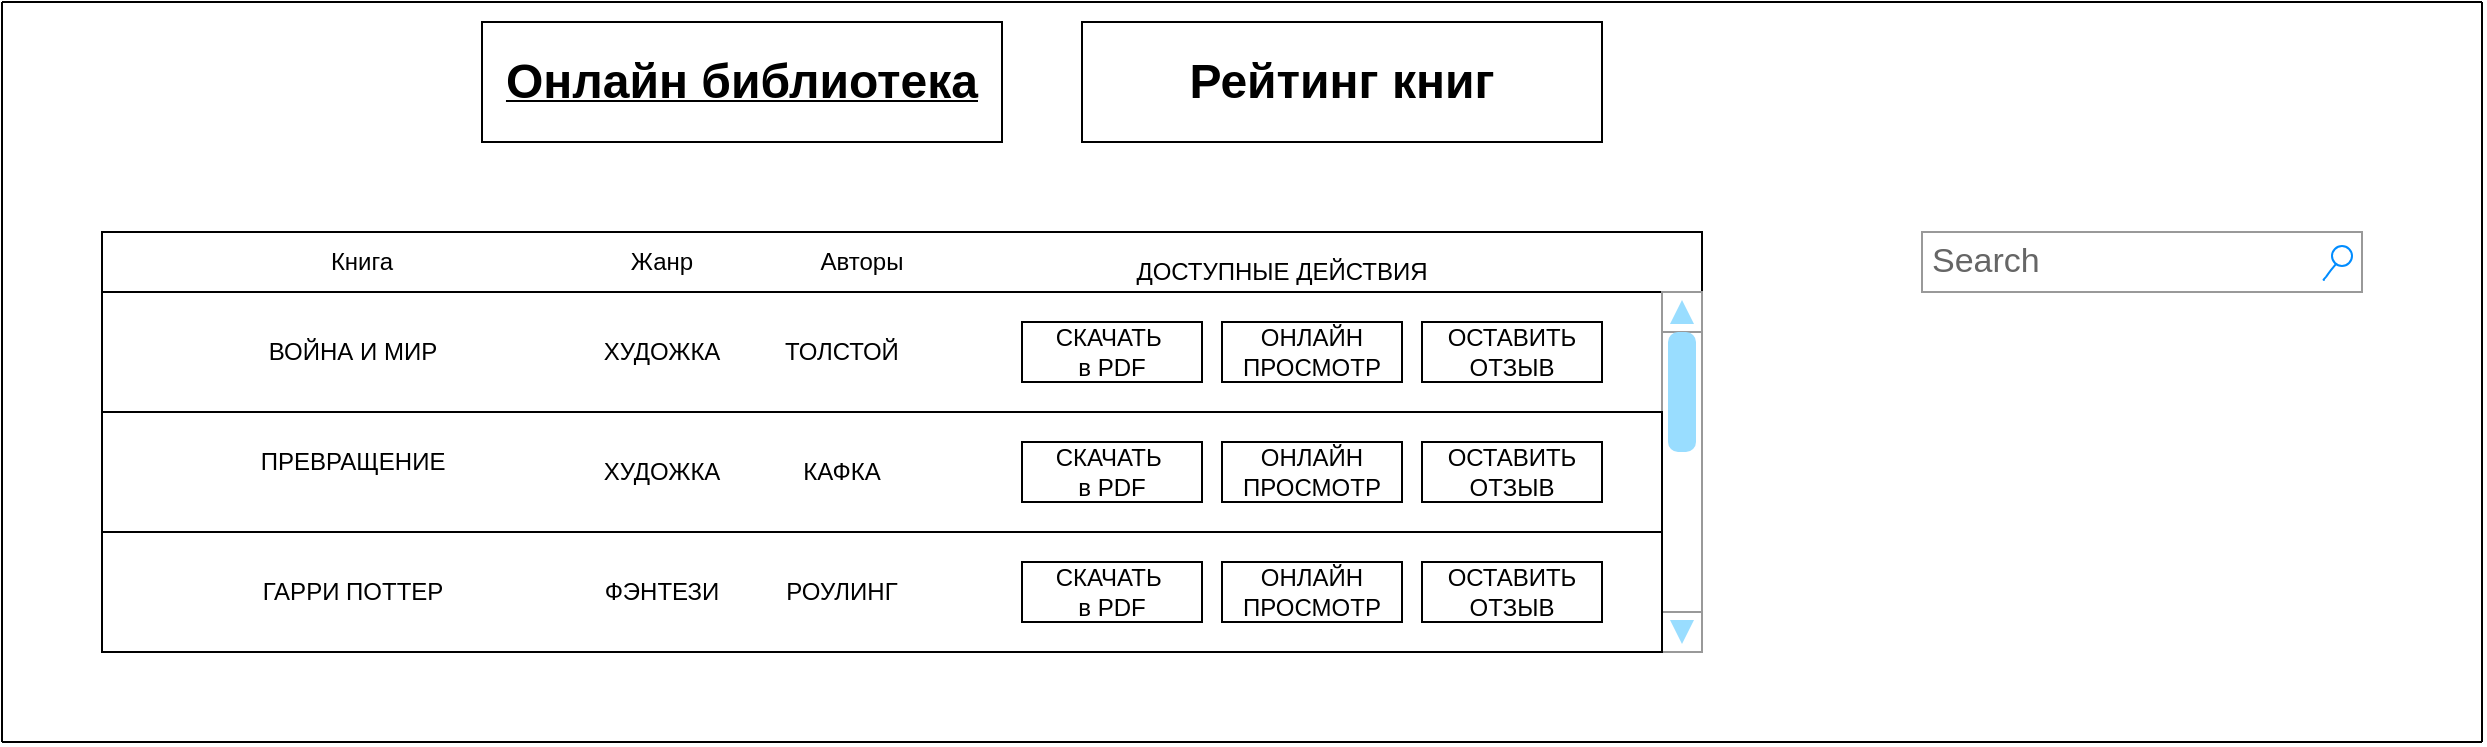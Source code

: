 <mxfile version="14.6.13" type="device" pages="5"><diagram name="Page-1" id="03018318-947c-dd8e-b7a3-06fadd420f32"><mxGraphModel dx="1024" dy="1442" grid="1" gridSize="10" guides="1" tooltips="1" connect="1" arrows="1" fold="1" page="1" pageScale="1" pageWidth="1100" pageHeight="850" background="none" math="0" shadow="0"><root><mxCell id="0"/><mxCell id="1" parent="0"/><mxCell id="ESjapDcR1HB4y1Na4v5_-16" value="" style="rounded=0;whiteSpace=wrap;html=1;" parent="1" vertex="1"><mxGeometry x="90" y="-685" width="800" height="205" as="geometry"/></mxCell><mxCell id="677b7b8949515195-3" value="Search" style="strokeWidth=1;shadow=0;dashed=0;align=center;html=1;shape=mxgraph.mockup.forms.searchBox;strokeColor=#999999;mainText=;strokeColor2=#008cff;fontColor=#666666;fontSize=17;align=left;spacingLeft=3;rounded=0;labelBackgroundColor=none;comic=1;" parent="1" vertex="1"><mxGeometry x="1000" y="-685" width="220" height="30" as="geometry"/></mxCell><mxCell id="ESjapDcR1HB4y1Na4v5_-2" value="" style="endArrow=none;html=1;rounded=0;" parent="1" edge="1"><mxGeometry width="50" height="50" relative="1" as="geometry"><mxPoint x="40" y="-800" as="sourcePoint"/><mxPoint x="1080" y="-800" as="targetPoint"/></mxGeometry></mxCell><mxCell id="ESjapDcR1HB4y1Na4v5_-17" value="" style="rounded=0;whiteSpace=wrap;html=1;" parent="1" vertex="1"><mxGeometry x="90" y="-655" width="780" height="60" as="geometry"/></mxCell><mxCell id="ESjapDcR1HB4y1Na4v5_-18" value="ВОЙНА И МИР" style="text;html=1;align=center;verticalAlign=middle;resizable=0;points=[];autosize=1;strokeColor=none;fillColor=none;" parent="1" vertex="1"><mxGeometry x="165" y="-635" width="100" height="20" as="geometry"/></mxCell><mxCell id="ESjapDcR1HB4y1Na4v5_-21" value="" style="verticalLabelPosition=bottom;shadow=0;dashed=0;align=center;html=1;verticalAlign=top;strokeWidth=1;shape=mxgraph.mockup.navigation.scrollBar;strokeColor=#999999;barPos=100;fillColor2=#99ddff;strokeColor2=none;direction=north;" parent="1" vertex="1"><mxGeometry x="870" y="-655" width="20" height="180" as="geometry"/></mxCell><mxCell id="ESjapDcR1HB4y1Na4v5_-25" value="ХУДОЖКА" style="text;html=1;strokeColor=none;fillColor=none;align=center;verticalAlign=middle;whiteSpace=wrap;rounded=0;" parent="1" vertex="1"><mxGeometry x="340" y="-640" width="60" height="30" as="geometry"/></mxCell><mxCell id="ESjapDcR1HB4y1Na4v5_-26" value="ТОЛСТОЙ" style="text;html=1;strokeColor=none;fillColor=none;align=center;verticalAlign=middle;whiteSpace=wrap;rounded=0;" parent="1" vertex="1"><mxGeometry x="430" y="-640" width="60" height="30" as="geometry"/></mxCell><mxCell id="ESjapDcR1HB4y1Na4v5_-28" value="" style="rounded=0;whiteSpace=wrap;html=1;" parent="1" vertex="1"><mxGeometry x="90" y="-595" width="780" height="60" as="geometry"/></mxCell><mxCell id="ESjapDcR1HB4y1Na4v5_-32" value="ХУДОЖКА" style="text;html=1;strokeColor=none;fillColor=none;align=center;verticalAlign=middle;whiteSpace=wrap;rounded=0;" parent="1" vertex="1"><mxGeometry x="340" y="-580" width="60" height="30" as="geometry"/></mxCell><mxCell id="ESjapDcR1HB4y1Na4v5_-35" value="" style="rounded=0;whiteSpace=wrap;html=1;" parent="1" vertex="1"><mxGeometry x="90" y="-535" width="780" height="60" as="geometry"/></mxCell><mxCell id="ESjapDcR1HB4y1Na4v5_-36" value="&lt;span style=&quot;color: rgba(0 , 0 , 0 , 0) ; font-family: monospace ; font-size: 0px&quot;&gt;%3CmxGraphModel%3E%3Croot%3E%3CmxCell%20id%3D%220%22%2F%3E%3CmxCell%20id%3D%221%22%20parent%3D%220%22%2F%3E%3CmxCell%20id%3D%222%22%20value%3D%22%D0%9A%D0%9D%D0%98%D0%93%D0%90%22%20style%3D%22text%3Bhtml%3D1%3Balign%3Dcenter%3BverticalAlign%3Dmiddle%3Bresizable%3D0%3Bpoints%3D%5B%5D%3Bautosize%3D1%3BstrokeColor%3Dnone%3BfillColor%3Dnone%3B%22%20vertex%3D%221%22%20parent%3D%221%22%3E%3CmxGeometry%20x%3D%22140%22%20y%3D%22-630%22%20width%3D%2250%22%20height%3D%2220%22%20as%3D%22geometry%22%2F%3E%3C%2FmxCell%3E%3C%2Froot%3E%3C%2FmxGraphModel%3E&lt;/span&gt;" style="text;html=1;align=center;verticalAlign=middle;resizable=0;points=[];autosize=1;strokeColor=none;fillColor=none;" parent="1" vertex="1"><mxGeometry x="205" y="-515" width="20" height="20" as="geometry"/></mxCell><mxCell id="ESjapDcR1HB4y1Na4v5_-39" value="ФЭНТЕЗИ" style="text;html=1;strokeColor=none;fillColor=none;align=center;verticalAlign=middle;whiteSpace=wrap;rounded=0;" parent="1" vertex="1"><mxGeometry x="340" y="-520" width="60" height="30" as="geometry"/></mxCell><mxCell id="ESjapDcR1HB4y1Na4v5_-40" value="РОУЛИНГ" style="text;html=1;strokeColor=none;fillColor=none;align=center;verticalAlign=middle;whiteSpace=wrap;rounded=0;" parent="1" vertex="1"><mxGeometry x="430" y="-520" width="60" height="30" as="geometry"/></mxCell><mxCell id="ESjapDcR1HB4y1Na4v5_-67" value="КАФКА" style="text;html=1;strokeColor=none;fillColor=none;align=center;verticalAlign=middle;whiteSpace=wrap;rounded=0;" parent="1" vertex="1"><mxGeometry x="430" y="-580" width="60" height="30" as="geometry"/></mxCell><mxCell id="4P6nolNjRR6S9KA85G52-2" value="" style="endArrow=none;html=1;" parent="1" edge="1"><mxGeometry width="50" height="50" relative="1" as="geometry"><mxPoint x="1280" y="-800" as="sourcePoint"/><mxPoint x="1080" y="-800" as="targetPoint"/></mxGeometry></mxCell><mxCell id="4P6nolNjRR6S9KA85G52-5" value="Книга" style="text;html=1;strokeColor=none;fillColor=none;align=center;verticalAlign=middle;whiteSpace=wrap;rounded=0;" parent="1" vertex="1"><mxGeometry x="200" y="-680" width="40" height="20" as="geometry"/></mxCell><mxCell id="4P6nolNjRR6S9KA85G52-6" value="Жанр" style="text;html=1;strokeColor=none;fillColor=none;align=center;verticalAlign=middle;whiteSpace=wrap;rounded=0;" parent="1" vertex="1"><mxGeometry x="350" y="-680" width="40" height="20" as="geometry"/></mxCell><mxCell id="4P6nolNjRR6S9KA85G52-7" value="Авторы" style="text;html=1;strokeColor=none;fillColor=none;align=center;verticalAlign=middle;whiteSpace=wrap;rounded=0;" parent="1" vertex="1"><mxGeometry x="450" y="-680" width="40" height="20" as="geometry"/></mxCell><mxCell id="4P6nolNjRR6S9KA85G52-10" value="ПРЕВРАЩЕНИЕ" style="text;html=1;align=center;verticalAlign=middle;resizable=0;points=[];autosize=1;strokeColor=none;fillColor=none;" parent="1" vertex="1"><mxGeometry x="160" y="-580" width="110" height="20" as="geometry"/></mxCell><mxCell id="4P6nolNjRR6S9KA85G52-11" value="ГАРРИ ПОТТЕР" style="text;html=1;align=center;verticalAlign=middle;resizable=0;points=[];autosize=1;strokeColor=none;fillColor=none;" parent="1" vertex="1"><mxGeometry x="160" y="-515" width="110" height="20" as="geometry"/></mxCell><mxCell id="4P6nolNjRR6S9KA85G52-15" value="СКАЧАТЬ&amp;nbsp;&lt;br&gt;в PDF" style="rounded=0;whiteSpace=wrap;html=1;" parent="1" vertex="1"><mxGeometry x="550" y="-640" width="90" height="30" as="geometry"/></mxCell><mxCell id="4P6nolNjRR6S9KA85G52-16" value="ОНЛАЙН ПРОСМОТР" style="rounded=0;whiteSpace=wrap;html=1;" parent="1" vertex="1"><mxGeometry x="650" y="-640" width="90" height="30" as="geometry"/></mxCell><mxCell id="4P6nolNjRR6S9KA85G52-17" value="ОСТАВИТЬ ОТЗЫВ" style="rounded=0;whiteSpace=wrap;html=1;" parent="1" vertex="1"><mxGeometry x="750" y="-640" width="90" height="30" as="geometry"/></mxCell><mxCell id="4P6nolNjRR6S9KA85G52-18" value="СКАЧАТЬ&amp;nbsp;&lt;br&gt;в PDF" style="rounded=0;whiteSpace=wrap;html=1;" parent="1" vertex="1"><mxGeometry x="550" y="-580" width="90" height="30" as="geometry"/></mxCell><mxCell id="4P6nolNjRR6S9KA85G52-19" value="ОНЛАЙН ПРОСМОТР" style="rounded=0;whiteSpace=wrap;html=1;" parent="1" vertex="1"><mxGeometry x="650" y="-580" width="90" height="30" as="geometry"/></mxCell><mxCell id="4P6nolNjRR6S9KA85G52-20" value="ОСТАВИТЬ ОТЗЫВ" style="rounded=0;whiteSpace=wrap;html=1;" parent="1" vertex="1"><mxGeometry x="750" y="-580" width="90" height="30" as="geometry"/></mxCell><mxCell id="4P6nolNjRR6S9KA85G52-22" value="СКАЧАТЬ&amp;nbsp;&lt;br&gt;в PDF" style="rounded=0;whiteSpace=wrap;html=1;" parent="1" vertex="1"><mxGeometry x="550" y="-520" width="90" height="30" as="geometry"/></mxCell><mxCell id="4P6nolNjRR6S9KA85G52-23" value="ОНЛАЙН ПРОСМОТР" style="rounded=0;whiteSpace=wrap;html=1;" parent="1" vertex="1"><mxGeometry x="650" y="-520" width="90" height="30" as="geometry"/></mxCell><mxCell id="4P6nolNjRR6S9KA85G52-24" value="ОСТАВИТЬ ОТЗЫВ" style="rounded=0;whiteSpace=wrap;html=1;" parent="1" vertex="1"><mxGeometry x="750" y="-520" width="90" height="30" as="geometry"/></mxCell><mxCell id="4P6nolNjRR6S9KA85G52-30" value="ДОСТУПНЫЕ ДЕЙСТВИЯ" style="text;html=1;strokeColor=none;fillColor=none;align=center;verticalAlign=middle;whiteSpace=wrap;rounded=0;" parent="1" vertex="1"><mxGeometry x="580" y="-675" width="200" height="20" as="geometry"/></mxCell><mxCell id="JYze_X9fAA0zJF9OSCmp-6" value="&lt;span style=&quot;font-size: 24px ; font-weight: 700&quot;&gt;Онлайн библиотека&lt;/span&gt;" style="rounded=0;whiteSpace=wrap;html=1;fontStyle=4" parent="1" vertex="1"><mxGeometry x="280" y="-790" width="260" height="60" as="geometry"/></mxCell><mxCell id="JYze_X9fAA0zJF9OSCmp-8" value="&lt;span style=&quot;font-size: 24px ; font-weight: 700&quot;&gt;Рейтинг книг&lt;/span&gt;" style="rounded=0;whiteSpace=wrap;html=1;" parent="1" vertex="1"><mxGeometry x="580" y="-790" width="260" height="60" as="geometry"/></mxCell><mxCell id="JYze_X9fAA0zJF9OSCmp-9" value="" style="endArrow=none;html=1;" parent="1" edge="1"><mxGeometry width="50" height="50" relative="1" as="geometry"><mxPoint x="40" y="-430" as="sourcePoint"/><mxPoint x="40" y="-800" as="targetPoint"/></mxGeometry></mxCell><mxCell id="JYze_X9fAA0zJF9OSCmp-10" value="" style="endArrow=none;html=1;" parent="1" edge="1"><mxGeometry width="50" height="50" relative="1" as="geometry"><mxPoint x="1280" y="-430" as="sourcePoint"/><mxPoint x="1280" y="-800" as="targetPoint"/></mxGeometry></mxCell><mxCell id="JYze_X9fAA0zJF9OSCmp-11" value="" style="endArrow=none;html=1;" parent="1" edge="1"><mxGeometry width="50" height="50" relative="1" as="geometry"><mxPoint x="40" y="-430" as="sourcePoint"/><mxPoint x="1280" y="-430" as="targetPoint"/></mxGeometry></mxCell></root></mxGraphModel></diagram><diagram id="a2xjWu758U1PyeakSll6" name="Страница 2"><mxGraphModel dx="1024" dy="1761" grid="1" gridSize="10" guides="1" tooltips="1" connect="1" arrows="1" fold="1" page="1" pageScale="1" pageWidth="827" pageHeight="1169" math="0" shadow="0"><root><mxCell id="fSY-0x4aRuoxi_hIFcVh-0"/><mxCell id="fSY-0x4aRuoxi_hIFcVh-1" parent="fSY-0x4aRuoxi_hIFcVh-0"/><mxCell id="jpf-KYjoy6WwDXSBNY4A-0" value="" style="rounded=0;whiteSpace=wrap;html=1;" parent="fSY-0x4aRuoxi_hIFcVh-1" vertex="1"><mxGeometry x="90" y="-685" width="800" height="205" as="geometry"/></mxCell><mxCell id="jpf-KYjoy6WwDXSBNY4A-2" value="" style="endArrow=none;html=1;rounded=0;" parent="fSY-0x4aRuoxi_hIFcVh-1" edge="1"><mxGeometry width="50" height="50" relative="1" as="geometry"><mxPoint x="40" y="-800" as="sourcePoint"/><mxPoint x="920" y="-800" as="targetPoint"/></mxGeometry></mxCell><mxCell id="jpf-KYjoy6WwDXSBNY4A-3" value="" style="rounded=0;whiteSpace=wrap;html=1;" parent="fSY-0x4aRuoxi_hIFcVh-1" vertex="1"><mxGeometry x="90" y="-655" width="780" height="60" as="geometry"/></mxCell><mxCell id="jpf-KYjoy6WwDXSBNY4A-4" value="ВОЙНА И МИР" style="text;html=1;align=center;verticalAlign=middle;resizable=0;points=[];autosize=1;strokeColor=none;fillColor=none;" parent="fSY-0x4aRuoxi_hIFcVh-1" vertex="1"><mxGeometry x="165" y="-635" width="100" height="20" as="geometry"/></mxCell><mxCell id="jpf-KYjoy6WwDXSBNY4A-5" value="" style="verticalLabelPosition=bottom;shadow=0;dashed=0;align=center;html=1;verticalAlign=top;strokeWidth=1;shape=mxgraph.mockup.navigation.scrollBar;strokeColor=#999999;barPos=100;fillColor2=#99ddff;strokeColor2=none;direction=north;" parent="fSY-0x4aRuoxi_hIFcVh-1" vertex="1"><mxGeometry x="870" y="-655" width="20" height="180" as="geometry"/></mxCell><mxCell id="jpf-KYjoy6WwDXSBNY4A-6" value="ХУДОЖКА" style="text;html=1;strokeColor=none;fillColor=none;align=center;verticalAlign=middle;whiteSpace=wrap;rounded=0;" parent="fSY-0x4aRuoxi_hIFcVh-1" vertex="1"><mxGeometry x="340" y="-640" width="60" height="30" as="geometry"/></mxCell><mxCell id="jpf-KYjoy6WwDXSBNY4A-7" value="ТОЛСТОЙ" style="text;html=1;strokeColor=none;fillColor=none;align=center;verticalAlign=middle;whiteSpace=wrap;rounded=0;" parent="fSY-0x4aRuoxi_hIFcVh-1" vertex="1"><mxGeometry x="430" y="-640" width="60" height="30" as="geometry"/></mxCell><mxCell id="jpf-KYjoy6WwDXSBNY4A-8" value="" style="rounded=0;whiteSpace=wrap;html=1;" parent="fSY-0x4aRuoxi_hIFcVh-1" vertex="1"><mxGeometry x="90" y="-595" width="780" height="60" as="geometry"/></mxCell><mxCell id="jpf-KYjoy6WwDXSBNY4A-9" value="ХУДОЖКА" style="text;html=1;strokeColor=none;fillColor=none;align=center;verticalAlign=middle;whiteSpace=wrap;rounded=0;" parent="fSY-0x4aRuoxi_hIFcVh-1" vertex="1"><mxGeometry x="340" y="-580" width="60" height="30" as="geometry"/></mxCell><mxCell id="jpf-KYjoy6WwDXSBNY4A-10" value="" style="rounded=0;whiteSpace=wrap;html=1;" parent="fSY-0x4aRuoxi_hIFcVh-1" vertex="1"><mxGeometry x="90" y="-535" width="780" height="60" as="geometry"/></mxCell><mxCell id="jpf-KYjoy6WwDXSBNY4A-11" value="&lt;span style=&quot;color: rgba(0 , 0 , 0 , 0) ; font-family: monospace ; font-size: 0px&quot;&gt;%3CmxGraphModel%3E%3Croot%3E%3CmxCell%20id%3D%220%22%2F%3E%3CmxCell%20id%3D%221%22%20parent%3D%220%22%2F%3E%3CmxCell%20id%3D%222%22%20value%3D%22%D0%9A%D0%9D%D0%98%D0%93%D0%90%22%20style%3D%22text%3Bhtml%3D1%3Balign%3Dcenter%3BverticalAlign%3Dmiddle%3Bresizable%3D0%3Bpoints%3D%5B%5D%3Bautosize%3D1%3BstrokeColor%3Dnone%3BfillColor%3Dnone%3B%22%20vertex%3D%221%22%20parent%3D%221%22%3E%3CmxGeometry%20x%3D%22140%22%20y%3D%22-630%22%20width%3D%2250%22%20height%3D%2220%22%20as%3D%22geometry%22%2F%3E%3C%2FmxCell%3E%3C%2Froot%3E%3C%2FmxGraphModel%3E&lt;/span&gt;" style="text;html=1;align=center;verticalAlign=middle;resizable=0;points=[];autosize=1;strokeColor=none;fillColor=none;" parent="fSY-0x4aRuoxi_hIFcVh-1" vertex="1"><mxGeometry x="205" y="-515" width="20" height="20" as="geometry"/></mxCell><mxCell id="jpf-KYjoy6WwDXSBNY4A-12" value="ФЭНТЕЗИ" style="text;html=1;strokeColor=none;fillColor=none;align=center;verticalAlign=middle;whiteSpace=wrap;rounded=0;" parent="fSY-0x4aRuoxi_hIFcVh-1" vertex="1"><mxGeometry x="340" y="-520" width="60" height="30" as="geometry"/></mxCell><mxCell id="jpf-KYjoy6WwDXSBNY4A-13" value="РОУЛИНГ" style="text;html=1;strokeColor=none;fillColor=none;align=center;verticalAlign=middle;whiteSpace=wrap;rounded=0;" parent="fSY-0x4aRuoxi_hIFcVh-1" vertex="1"><mxGeometry x="430" y="-520" width="60" height="30" as="geometry"/></mxCell><mxCell id="jpf-KYjoy6WwDXSBNY4A-14" value="КАФКА" style="text;html=1;strokeColor=none;fillColor=none;align=center;verticalAlign=middle;whiteSpace=wrap;rounded=0;" parent="fSY-0x4aRuoxi_hIFcVh-1" vertex="1"><mxGeometry x="430" y="-580" width="60" height="30" as="geometry"/></mxCell><mxCell id="jpf-KYjoy6WwDXSBNY4A-16" value="Книга" style="text;html=1;strokeColor=none;fillColor=none;align=center;verticalAlign=middle;whiteSpace=wrap;rounded=0;" parent="fSY-0x4aRuoxi_hIFcVh-1" vertex="1"><mxGeometry x="200" y="-680" width="40" height="20" as="geometry"/></mxCell><mxCell id="jpf-KYjoy6WwDXSBNY4A-17" value="Жанр" style="text;html=1;strokeColor=none;fillColor=none;align=center;verticalAlign=middle;whiteSpace=wrap;rounded=0;" parent="fSY-0x4aRuoxi_hIFcVh-1" vertex="1"><mxGeometry x="350" y="-680" width="40" height="20" as="geometry"/></mxCell><mxCell id="jpf-KYjoy6WwDXSBNY4A-18" value="Авторы" style="text;html=1;strokeColor=none;fillColor=none;align=center;verticalAlign=middle;whiteSpace=wrap;rounded=0;" parent="fSY-0x4aRuoxi_hIFcVh-1" vertex="1"><mxGeometry x="450" y="-680" width="40" height="20" as="geometry"/></mxCell><mxCell id="jpf-KYjoy6WwDXSBNY4A-19" value="ПРЕВРАЩЕНИЕ" style="text;html=1;align=center;verticalAlign=middle;resizable=0;points=[];autosize=1;strokeColor=none;fillColor=none;" parent="fSY-0x4aRuoxi_hIFcVh-1" vertex="1"><mxGeometry x="160" y="-580" width="110" height="20" as="geometry"/></mxCell><mxCell id="jpf-KYjoy6WwDXSBNY4A-20" value="ГАРРИ ПОТТЕР" style="text;html=1;align=center;verticalAlign=middle;resizable=0;points=[];autosize=1;strokeColor=none;fillColor=none;" parent="fSY-0x4aRuoxi_hIFcVh-1" vertex="1"><mxGeometry x="160" y="-515" width="110" height="20" as="geometry"/></mxCell><mxCell id="jpf-KYjoy6WwDXSBNY4A-30" value="РЕЙТИНГ" style="text;html=1;strokeColor=none;fillColor=none;align=center;verticalAlign=middle;whiteSpace=wrap;rounded=0;" parent="fSY-0x4aRuoxi_hIFcVh-1" vertex="1"><mxGeometry x="580" y="-675" width="200" height="20" as="geometry"/></mxCell><mxCell id="jpf-KYjoy6WwDXSBNY4A-31" value="&lt;span style=&quot;font-size: 24px ; font-weight: 700&quot;&gt;Онлайн библиотека&lt;/span&gt;" style="rounded=0;whiteSpace=wrap;html=1;" parent="fSY-0x4aRuoxi_hIFcVh-1" vertex="1"><mxGeometry x="280" y="-790" width="260" height="60" as="geometry"/></mxCell><mxCell id="jpf-KYjoy6WwDXSBNY4A-32" value="&lt;span style=&quot;font-size: 24px ; font-weight: 700&quot;&gt;Рейтинг книг&lt;/span&gt;" style="rounded=0;whiteSpace=wrap;html=1;fontStyle=4" parent="fSY-0x4aRuoxi_hIFcVh-1" vertex="1"><mxGeometry x="580" y="-790" width="260" height="60" as="geometry"/></mxCell><mxCell id="jpf-KYjoy6WwDXSBNY4A-33" value="" style="endArrow=none;html=1;" parent="fSY-0x4aRuoxi_hIFcVh-1" edge="1"><mxGeometry width="50" height="50" relative="1" as="geometry"><mxPoint x="40" y="-430" as="sourcePoint"/><mxPoint x="40" y="-800" as="targetPoint"/></mxGeometry></mxCell><mxCell id="jpf-KYjoy6WwDXSBNY4A-35" value="" style="endArrow=none;html=1;" parent="fSY-0x4aRuoxi_hIFcVh-1" edge="1"><mxGeometry width="50" height="50" relative="1" as="geometry"><mxPoint x="40" y="-430" as="sourcePoint"/><mxPoint x="920" y="-430" as="targetPoint"/></mxGeometry></mxCell><mxCell id="XEhaCtsfPPWvKR3zj99a-1" value="" style="dashed=0;aspect=fixed;verticalLabelPosition=bottom;verticalAlign=top;align=center;shape=mxgraph.gmdl.star;strokeColor=none;fillColor=#737373;shadow=0;" parent="fSY-0x4aRuoxi_hIFcVh-1" vertex="1"><mxGeometry x="600" y="-640" width="20" height="20" as="geometry"/></mxCell><mxCell id="XEhaCtsfPPWvKR3zj99a-2" value="" style="dashed=0;aspect=fixed;verticalLabelPosition=bottom;verticalAlign=top;align=center;shape=mxgraph.gmdl.star;strokeColor=none;fillColor=#737373;shadow=0;" parent="fSY-0x4aRuoxi_hIFcVh-1" vertex="1"><mxGeometry x="630" y="-640" width="20" height="20" as="geometry"/></mxCell><mxCell id="XEhaCtsfPPWvKR3zj99a-3" value="" style="dashed=0;aspect=fixed;verticalLabelPosition=bottom;verticalAlign=top;align=center;shape=mxgraph.gmdl.star;strokeColor=none;fillColor=#737373;shadow=0;" parent="fSY-0x4aRuoxi_hIFcVh-1" vertex="1"><mxGeometry x="660" y="-640" width="20" height="20" as="geometry"/></mxCell><mxCell id="XEhaCtsfPPWvKR3zj99a-4" value="" style="dashed=0;aspect=fixed;verticalLabelPosition=bottom;verticalAlign=top;align=center;shape=mxgraph.gmdl.star;strokeColor=none;fillColor=#737373;shadow=0;" parent="fSY-0x4aRuoxi_hIFcVh-1" vertex="1"><mxGeometry x="690" y="-640" width="20" height="20" as="geometry"/></mxCell><mxCell id="XEhaCtsfPPWvKR3zj99a-5" value="" style="dashed=0;aspect=fixed;verticalLabelPosition=bottom;verticalAlign=top;align=center;shape=mxgraph.gmdl.star;strokeColor=none;fillColor=#737373;shadow=0;" parent="fSY-0x4aRuoxi_hIFcVh-1" vertex="1"><mxGeometry x="720" y="-640" width="20" height="20" as="geometry"/></mxCell><mxCell id="XEhaCtsfPPWvKR3zj99a-6" value="" style="dashed=0;aspect=fixed;verticalLabelPosition=bottom;verticalAlign=top;align=center;shape=mxgraph.gmdl.star;strokeColor=none;fillColor=#737373;shadow=0;" parent="fSY-0x4aRuoxi_hIFcVh-1" vertex="1"><mxGeometry x="750" y="-640" width="20" height="20" as="geometry"/></mxCell><mxCell id="XEhaCtsfPPWvKR3zj99a-7" value="" style="dashed=0;aspect=fixed;verticalLabelPosition=bottom;verticalAlign=top;align=center;shape=mxgraph.gmdl.star;strokeColor=none;fillColor=#737373;shadow=0;" parent="fSY-0x4aRuoxi_hIFcVh-1" vertex="1"><mxGeometry x="600" y="-584.5" width="20" height="20" as="geometry"/></mxCell><mxCell id="XEhaCtsfPPWvKR3zj99a-8" value="" style="dashed=0;aspect=fixed;verticalLabelPosition=bottom;verticalAlign=top;align=center;shape=mxgraph.gmdl.star;strokeColor=none;fillColor=#737373;shadow=0;" parent="fSY-0x4aRuoxi_hIFcVh-1" vertex="1"><mxGeometry x="630" y="-584" width="20" height="20" as="geometry"/></mxCell><mxCell id="XEhaCtsfPPWvKR3zj99a-9" value="" style="dashed=0;aspect=fixed;verticalLabelPosition=bottom;verticalAlign=top;align=center;shape=mxgraph.gmdl.star;strokeColor=none;fillColor=#737373;shadow=0;" parent="fSY-0x4aRuoxi_hIFcVh-1" vertex="1"><mxGeometry x="660" y="-584" width="20" height="20" as="geometry"/></mxCell><mxCell id="XEhaCtsfPPWvKR3zj99a-10" value="" style="dashed=0;aspect=fixed;verticalLabelPosition=bottom;verticalAlign=top;align=center;shape=mxgraph.gmdl.star;strokeColor=none;fillColor=#737373;shadow=0;" parent="fSY-0x4aRuoxi_hIFcVh-1" vertex="1"><mxGeometry x="600" y="-520" width="20" height="20" as="geometry"/></mxCell><mxCell id="XEhaCtsfPPWvKR3zj99a-11" value="" style="endArrow=none;html=1;" parent="fSY-0x4aRuoxi_hIFcVh-1" edge="1"><mxGeometry width="50" height="50" relative="1" as="geometry"><mxPoint x="920" y="-430" as="sourcePoint"/><mxPoint x="920" y="-800" as="targetPoint"/></mxGeometry></mxCell></root></mxGraphModel></diagram><diagram id="lkxNJd0vtj5ZtgeZ11un" name="Страница 3"><mxGraphModel dx="1024" dy="1761" grid="1" gridSize="10" guides="1" tooltips="1" connect="1" arrows="1" fold="1" page="1" pageScale="1" pageWidth="827" pageHeight="1169" math="0" shadow="0"><root><mxCell id="hFcyLC13teU2R54Nect--0"/><mxCell id="hFcyLC13teU2R54Nect--1" parent="hFcyLC13teU2R54Nect--0"/><mxCell id="mrSYHWPaqxlXdjUBmelm-1" value="" style="endArrow=none;html=1;rounded=0;" parent="hFcyLC13teU2R54Nect--1" edge="1"><mxGeometry width="50" height="50" relative="1" as="geometry"><mxPoint x="60" y="-800" as="sourcePoint"/><mxPoint x="770" y="-800" as="targetPoint"/></mxGeometry></mxCell><mxCell id="mrSYHWPaqxlXdjUBmelm-20" value="&lt;span style=&quot;font-size: 24px ; font-weight: 700&quot;&gt;&lt;u&gt;Онлайн просмотр&lt;/u&gt;&lt;/span&gt;" style="rounded=0;whiteSpace=wrap;html=1;" parent="hFcyLC13teU2R54Nect--1" vertex="1"><mxGeometry x="154" y="-780" width="260" height="60" as="geometry"/></mxCell><mxCell id="mrSYHWPaqxlXdjUBmelm-22" value="" style="endArrow=none;html=1;" parent="hFcyLC13teU2R54Nect--1" edge="1"><mxGeometry width="50" height="50" relative="1" as="geometry"><mxPoint x="60" y="200" as="sourcePoint"/><mxPoint x="60" y="-800" as="targetPoint"/></mxGeometry></mxCell><mxCell id="mrSYHWPaqxlXdjUBmelm-34" value="" style="endArrow=none;html=1;" parent="hFcyLC13teU2R54Nect--1" edge="1"><mxGeometry width="50" height="50" relative="1" as="geometry"><mxPoint x="770" y="200" as="sourcePoint"/><mxPoint x="770" y="-800" as="targetPoint"/></mxGeometry></mxCell><mxCell id="mrSYHWPaqxlXdjUBmelm-36" value="&lt;p style=&quot;font-family: &amp;#34;arial&amp;#34; , &amp;#34;verdana&amp;#34; , &amp;#34;helvetica&amp;#34; , &amp;#34;sans&amp;#34; ; font-size: 13.333px ; color: rgb(96 , 32 , 0) ; text-indent: 1.5em ; margin: 0.1em 0pt ; text-align: justify&quot;&gt;Ну, спал-то он неспокойно, но, видимо, крепко. Однако что делать теперь? Следующий поезд уходит в семь часов; чтобы поспеть на него, он должен отчаянно торопиться, а набор образцов еще не упакован, да и сам он отнюдь не чувствует себя свежим и легким на подъем. И даже поспей он на поезд, хозяйского разноса ему все равно не избежать - ведь рассыльный торгового дома дежурил у пятичасового поезда и давно доложил о его, Грегора, опоздании. Рассыльный, человек бесхарактерный и неумный, был ставленником хозяина. А что, если сказаться больным? Но это было бы крайне неприятно и показалось бы подозрительным, ибо за пятилетнюю свою службу Грегор ни разу еще не болел. Хозяин, конечно, привел бы врача больничной кассы и стал попрекать родителей сыномлентяем, отводя любые возражения ссылкой на этого врача, по мнению которого все люди на свете совершенно здоровы и только не любят работать. И разве в данном случае он был бы так уж неправ? Если не считать сонливости, действительно странной после такого долгого сна, Грегор и в самом деле чувствовал себя превосходно и был даже чертовски голоден.&lt;/p&gt;&lt;p style=&quot;font-family: &amp;#34;arial&amp;#34; , &amp;#34;verdana&amp;#34; , &amp;#34;helvetica&amp;#34; , &amp;#34;sans&amp;#34; ; font-size: 13.333px ; color: rgb(96 , 32 , 0) ; text-indent: 1.5em ; margin: 0.1em 0pt ; text-align: justify&quot;&gt;Покуда он все это торопливо обдумывал, никак не решаясь покинуть постель, - будильник как раз пробил без четверти семь, - в дверь у его изголовья осторожно постучали.&lt;/p&gt;&lt;p style=&quot;font-family: &amp;#34;arial&amp;#34; , &amp;#34;verdana&amp;#34; , &amp;#34;helvetica&amp;#34; , &amp;#34;sans&amp;#34; ; font-size: 13.333px ; color: rgb(96 , 32 , 0) ; text-indent: 1.5em ; margin: 0.1em 0pt ; text-align: justify&quot;&gt;- Грегор, - услыхал он (это была его мать), - уже без четверти семь. Разве ты не собирался уехать?&lt;/p&gt;&lt;p style=&quot;font-family: &amp;#34;arial&amp;#34; , &amp;#34;verdana&amp;#34; , &amp;#34;helvetica&amp;#34; , &amp;#34;sans&amp;#34; ; font-size: 13.333px ; color: rgb(96 , 32 , 0) ; text-indent: 1.5em ; margin: 0.1em 0pt ; text-align: justify&quot;&gt;Этот ласковый голос! Грегор испугался, услыхав ответные звуки собственного голоса, к которому, хоть это и был, несомненно, прежний его голос, примешивался какой-то подспудный, но упрямый болезненный писк, отчего слова только в первое мгновение звучали отчетливо, а потом искажались отголоском настолько, что нельзя было с уверенностью сказать, не ослышался ли ты. Грегор хотел подробно ответить и все объяснить, но ввиду этих обстоятельств сказал только:&lt;/p&gt;&lt;p style=&quot;font-family: &amp;#34;arial&amp;#34; , &amp;#34;verdana&amp;#34; , &amp;#34;helvetica&amp;#34; , &amp;#34;sans&amp;#34; ; font-size: 13.333px ; color: rgb(96 , 32 , 0) ; text-indent: 1.5em ; margin: 0.1em 0pt ; text-align: justify&quot;&gt;Да, да, спасибо, мама, я уже встаю.&lt;/p&gt;&lt;p style=&quot;font-family: &amp;#34;arial&amp;#34; , &amp;#34;verdana&amp;#34; , &amp;#34;helvetica&amp;#34; , &amp;#34;sans&amp;#34; ; font-size: 13.333px ; color: rgb(96 , 32 , 0) ; text-indent: 1.5em ; margin: 0.1em 0pt ; text-align: justify&quot;&gt;Снаружи, благодаря деревянной двери, по-видимому, не заметили, как изменился его голос, потому что после этих слов мать успокоилась и зашаркала прочь. Но короткий этот разговор обратил внимание остальных членов семьи на то, что Грегор вопреки ожиданию все еще дома, и вот уже в одну из боковых дверей стучал отец - слабо, но кулаком.&lt;/p&gt;&lt;p style=&quot;font-family: &amp;#34;arial&amp;#34; , &amp;#34;verdana&amp;#34; , &amp;#34;helvetica&amp;#34; , &amp;#34;sans&amp;#34; ; font-size: 13.333px ; color: rgb(96 , 32 , 0) ; text-indent: 1.5em ; margin: 0.1em 0pt ; text-align: justify&quot;&gt;- Грегор! Грегор! - кричал он. - В чем дело? И через несколько мгновений позвал еще раз, понизив голос:&lt;/p&gt;&lt;p style=&quot;font-family: &amp;#34;arial&amp;#34; , &amp;#34;verdana&amp;#34; , &amp;#34;helvetica&amp;#34; , &amp;#34;sans&amp;#34; ; font-size: 13.333px ; color: rgb(96 , 32 , 0) ; text-indent: 1.5em ; margin: 0.1em 0pt ; text-align: justify&quot;&gt;- Грегор! Грегор!&lt;/p&gt;&lt;p style=&quot;font-family: &amp;#34;arial&amp;#34; , &amp;#34;verdana&amp;#34; , &amp;#34;helvetica&amp;#34; , &amp;#34;sans&amp;#34; ; font-size: 13.333px ; color: rgb(96 , 32 , 0) ; text-indent: 1.5em ; margin: 0.1em 0pt ; text-align: justify&quot;&gt;А за другой боковой дверью тихо и жалостно говорила сестра:&lt;/p&gt;&lt;p style=&quot;font-family: &amp;#34;arial&amp;#34; , &amp;#34;verdana&amp;#34; , &amp;#34;helvetica&amp;#34; , &amp;#34;sans&amp;#34; ; font-size: 13.333px ; color: rgb(96 , 32 , 0) ; text-indent: 1.5em ; margin: 0.1em 0pt ; text-align: justify&quot;&gt;- Грегор! Тебе нездоровится? Помочь тебе чем-нибудь?&lt;/p&gt;&lt;p style=&quot;font-family: &amp;#34;arial&amp;#34; , &amp;#34;verdana&amp;#34; , &amp;#34;helvetica&amp;#34; , &amp;#34;sans&amp;#34; ; font-size: 13.333px ; color: rgb(96 , 32 , 0) ; text-indent: 1.5em ; margin: 0.1em 0pt ; text-align: justify&quot;&gt;Отвечая всем вместе: &quot;Я уже готов&quot;, - Грегор старался тщательным выговором и длинными паузами между словами лишить свой голос какой бы то ни было необычности. Отец и в самом деле вернулся к своему завтраку, но сестра продолжала шептать:&lt;/p&gt;&lt;p style=&quot;font-family: &amp;#34;arial&amp;#34; , &amp;#34;verdana&amp;#34; , &amp;#34;helvetica&amp;#34; , &amp;#34;sans&amp;#34; ; font-size: 13.333px ; color: rgb(96 , 32 , 0) ; text-indent: 1.5em ; margin: 0.1em 0pt ; text-align: justify&quot;&gt;- Грегор, открой, умоляю тебя.&lt;/p&gt;&lt;p style=&quot;font-family: &amp;#34;arial&amp;#34; , &amp;#34;verdana&amp;#34; , &amp;#34;helvetica&amp;#34; , &amp;#34;sans&amp;#34; ; font-size: 13.333px ; color: rgb(96 , 32 , 0) ; text-indent: 1.5em ; margin: 0.1em 0pt ; text-align: justify&quot;&gt;Однако Грегор и не думал открывать, он благословлял приобретенную в поездках привычку и дома предусмотрительно запирать на ночь все двери.&lt;/p&gt;&lt;p style=&quot;font-family: &amp;#34;arial&amp;#34; , &amp;#34;verdana&amp;#34; , &amp;#34;helvetica&amp;#34; , &amp;#34;sans&amp;#34; ; font-size: 13.333px ; color: rgb(96 , 32 , 0) ; text-indent: 1.5em ; margin: 0.1em 0pt ; text-align: justify&quot;&gt;Он хотел сначала спокойно и без помех встать, одеться и прежде всего позавтракать, а потом уж поразмыслить о дальнейшем, ибо - это ему стало ясно - в постели он &quot;и до чего путного не додумался бы. Ом вспомнил, что уже не раз, лежа в постели, ощущал какую-то легкую, вызванную, возможно, неудобной позой боль, которая, стоило встать, оказывалась чистейшей игрой воображения, и ему было любопытно, как рассеется его сегодняшний морок. Что изменение голоса всего-навсего предвестие профессиональной болезни коммивояжеров - жестокой простуды, в этом он нисколько не сомневался.&lt;/p&gt;&lt;p style=&quot;font-family: &amp;#34;arial&amp;#34; , &amp;#34;verdana&amp;#34; , &amp;#34;helvetica&amp;#34; , &amp;#34;sans&amp;#34; ; font-size: 13.333px ; color: rgb(96 , 32 , 0) ; text-indent: 1.5em ; margin: 0.1em 0pt ; text-align: justify&quot;&gt;&lt;br&gt;&lt;/p&gt;" style="rounded=0;whiteSpace=wrap;html=1;textDirection=ltr;spacingLeft=15;spacingRight=15;" parent="hFcyLC13teU2R54Nect--1" vertex="1"><mxGeometry x="100" y="-680" width="650" height="780" as="geometry"/></mxCell><mxCell id="mrSYHWPaqxlXdjUBmelm-37" value="&lt;font style=&quot;font-size: 15px&quot;&gt;ФРАНЦ КАФКА - ПРЕВРАЩЕНИЕ&lt;/font&gt;" style="text;html=1;strokeColor=none;fillColor=none;align=center;verticalAlign=middle;whiteSpace=wrap;rounded=0;fontSize=11;" parent="hFcyLC13teU2R54Nect--1" vertex="1"><mxGeometry x="230" y="-710" width="360" height="20" as="geometry"/></mxCell><mxCell id="mrSYHWPaqxlXdjUBmelm-38" value="&lt;span style=&quot;font-size: 24px ; font-weight: 700&quot;&gt;Содержание&lt;/span&gt;" style="rounded=0;whiteSpace=wrap;html=1;" parent="hFcyLC13teU2R54Nect--1" vertex="1"><mxGeometry x="450" y="-780" width="260" height="60" as="geometry"/></mxCell><mxCell id="mrSYHWPaqxlXdjUBmelm-44" value="" style="shape=flexArrow;endArrow=classic;html=1;fontSize=11;" parent="hFcyLC13teU2R54Nect--1" edge="1"><mxGeometry width="50" height="50" relative="1" as="geometry"><mxPoint x="234" y="160" as="sourcePoint"/><mxPoint x="154" y="160" as="targetPoint"/></mxGeometry></mxCell><mxCell id="mrSYHWPaqxlXdjUBmelm-45" value="" style="shape=flexArrow;endArrow=classic;html=1;fontSize=11;" parent="hFcyLC13teU2R54Nect--1" edge="1"><mxGeometry width="50" height="50" relative="1" as="geometry"><mxPoint x="640" y="160" as="sourcePoint"/><mxPoint x="720" y="160" as="targetPoint"/><Array as="points"><mxPoint x="720" y="160"/></Array></mxGeometry></mxCell><mxCell id="mrSYHWPaqxlXdjUBmelm-46" value="СЛЕДУЮЩАЯ" style="text;html=1;strokeColor=none;fillColor=none;align=center;verticalAlign=middle;whiteSpace=wrap;rounded=0;fontSize=11;" parent="hFcyLC13teU2R54Nect--1" vertex="1"><mxGeometry x="660" y="120" width="40" height="20" as="geometry"/></mxCell><mxCell id="mrSYHWPaqxlXdjUBmelm-47" value="ПРЕДЫДУЩАЯ" style="text;html=1;align=center;verticalAlign=middle;resizable=0;points=[];autosize=1;strokeColor=none;fontSize=11;" parent="hFcyLC13teU2R54Nect--1" vertex="1"><mxGeometry x="150" y="120" width="100" height="20" as="geometry"/></mxCell><mxCell id="mrSYHWPaqxlXdjUBmelm-48" value="Text" style="text;html=1;strokeColor=none;fillColor=none;align=center;verticalAlign=middle;whiteSpace=wrap;rounded=0;fontSize=11;" parent="hFcyLC13teU2R54Nect--1" vertex="1"><mxGeometry x="720" y="-280" width="40" height="20" as="geometry"/></mxCell><mxCell id="mrSYHWPaqxlXdjUBmelm-49" value="&lt;font style=&quot;font-size: 20px&quot;&gt;СТР. 88&lt;/font&gt;" style="text;html=1;strokeColor=none;fillColor=none;align=center;verticalAlign=middle;whiteSpace=wrap;rounded=0;fontSize=11;" parent="hFcyLC13teU2R54Nect--1" vertex="1"><mxGeometry x="371" y="110" width="86" height="20" as="geometry"/></mxCell><mxCell id="mrSYHWPaqxlXdjUBmelm-50" value="" style="endArrow=none;html=1;fontSize=11;" parent="hFcyLC13teU2R54Nect--1" edge="1"><mxGeometry width="50" height="50" relative="1" as="geometry"><mxPoint x="60" y="200" as="sourcePoint"/><mxPoint x="770" y="200" as="targetPoint"/></mxGeometry></mxCell></root></mxGraphModel></diagram><diagram id="kxqbxrwUxArQGgI01E-y" name="Страница 4"><mxGraphModel dx="853" dy="1662" grid="1" gridSize="10" guides="1" tooltips="1" connect="1" arrows="1" fold="1" page="1" pageScale="1" pageWidth="827" pageHeight="1169" math="0" shadow="0"><root><mxCell id="mXKl33zCINXnCyXAxZlG-0"/><mxCell id="mXKl33zCINXnCyXAxZlG-1" parent="mXKl33zCINXnCyXAxZlG-0"/><mxCell id="YwbZLc21TqWfzs7WPv3d-0" value="" style="endArrow=none;html=1;rounded=0;" parent="mXKl33zCINXnCyXAxZlG-1" edge="1"><mxGeometry width="50" height="50" relative="1" as="geometry"><mxPoint x="220" y="-800" as="sourcePoint"/><mxPoint x="560" y="-800" as="targetPoint"/></mxGeometry></mxCell><mxCell id="YwbZLc21TqWfzs7WPv3d-6" value="&lt;span style=&quot;font-size: 24px ; font-weight: 700&quot;&gt;Содержание&lt;/span&gt;" style="rounded=0;whiteSpace=wrap;html=1;" parent="mXKl33zCINXnCyXAxZlG-1" vertex="1"><mxGeometry x="250" y="-790" width="260" height="60" as="geometry"/></mxCell><mxCell id="YwbZLc21TqWfzs7WPv3d-16" value="Введение........................................................................3&lt;br&gt;Начало............................................................................4&lt;br&gt;Развитие......................................................................11&lt;br&gt;&lt;div&gt;&lt;span&gt;Продолжение.................................................................22&lt;/span&gt;&lt;/div&gt;Что было дальше?........................................................23" style="text;html=1;strokeColor=none;fillColor=none;align=left;verticalAlign=middle;whiteSpace=wrap;rounded=0;fontSize=11;" parent="mXKl33zCINXnCyXAxZlG-1" vertex="1"><mxGeometry x="240" y="-710" width="290" height="90" as="geometry"/></mxCell><mxCell id="slhlbktkswHpYwUuI3dy-0" value="" style="verticalLabelPosition=bottom;shadow=0;dashed=0;align=center;html=1;verticalAlign=top;strokeWidth=1;shape=mxgraph.mockup.navigation.scrollBar;strokeColor=#999999;barPos=100;fillColor2=#99ddff;strokeColor2=none;direction=north;" parent="mXKl33zCINXnCyXAxZlG-1" vertex="1"><mxGeometry x="530" y="-720" width="20" height="175" as="geometry"/></mxCell><mxCell id="slhlbktkswHpYwUuI3dy-1" value="" style="endArrow=none;html=1;fontSize=11;" parent="mXKl33zCINXnCyXAxZlG-1" edge="1"><mxGeometry width="50" height="50" relative="1" as="geometry"><mxPoint x="220" y="-520" as="sourcePoint"/><mxPoint x="220" y="-800" as="targetPoint"/></mxGeometry></mxCell><mxCell id="slhlbktkswHpYwUuI3dy-2" value="" style="endArrow=none;html=1;fontSize=11;" parent="mXKl33zCINXnCyXAxZlG-1" edge="1"><mxGeometry width="50" height="50" relative="1" as="geometry"><mxPoint x="559.71" y="-520" as="sourcePoint"/><mxPoint x="560" y="-800" as="targetPoint"/></mxGeometry></mxCell><mxCell id="slhlbktkswHpYwUuI3dy-3" value="" style="endArrow=none;html=1;rounded=0;" parent="mXKl33zCINXnCyXAxZlG-1" edge="1"><mxGeometry width="50" height="50" relative="1" as="geometry"><mxPoint x="220" y="-520" as="sourcePoint"/><mxPoint x="560" y="-520" as="targetPoint"/></mxGeometry></mxCell></root></mxGraphModel></diagram><diagram id="N0wfpyalmaf5OWGw1Ek7" name="Страница 5"><mxGraphModel dx="1463" dy="2015" grid="1" gridSize="10" guides="1" tooltips="1" connect="1" arrows="1" fold="1" page="1" pageScale="1" pageWidth="827" pageHeight="1169" math="0" shadow="0"><root><mxCell id="eCt-B415-6ZHUsMlKfIm-0"/><mxCell id="eCt-B415-6ZHUsMlKfIm-1" parent="eCt-B415-6ZHUsMlKfIm-0"/><mxCell id="VEO8rFLtQw2XfXj8n0Wh-36" value="" style="rounded=0;whiteSpace=wrap;html=1;" parent="eCt-B415-6ZHUsMlKfIm-1" vertex="1"><mxGeometry x="80" y="-700" width="800" height="300" as="geometry"/></mxCell><mxCell id="VEO8rFLtQw2XfXj8n0Wh-38" value="" style="endArrow=none;html=1;rounded=0;" parent="eCt-B415-6ZHUsMlKfIm-1" edge="1"><mxGeometry width="50" height="50" relative="1" as="geometry"><mxPoint x="50" y="-790" as="sourcePoint"/><mxPoint x="910" y="-790" as="targetPoint"/></mxGeometry></mxCell><mxCell id="VEO8rFLtQw2XfXj8n0Wh-41" value="" style="verticalLabelPosition=bottom;shadow=0;dashed=0;align=center;html=1;verticalAlign=top;strokeWidth=1;shape=mxgraph.mockup.navigation.scrollBar;strokeColor=#999999;barPos=100;fillColor2=#99ddff;strokeColor2=none;direction=north;" parent="eCt-B415-6ZHUsMlKfIm-1" vertex="1"><mxGeometry x="830" y="-640" width="20" height="90" as="geometry"/></mxCell><mxCell id="VEO8rFLtQw2XfXj8n0Wh-47" value="&lt;span style=&quot;color: rgba(0 , 0 , 0 , 0) ; font-family: monospace ; font-size: 0px&quot;&gt;%3CmxGraphModel%3E%3Croot%3E%3CmxCell%20id%3D%220%22%2F%3E%3CmxCell%20id%3D%221%22%20parent%3D%220%22%2F%3E%3CmxCell%20id%3D%222%22%20value%3D%22%D0%9A%D0%9D%D0%98%D0%93%D0%90%22%20style%3D%22text%3Bhtml%3D1%3Balign%3Dcenter%3BverticalAlign%3Dmiddle%3Bresizable%3D0%3Bpoints%3D%5B%5D%3Bautosize%3D1%3BstrokeColor%3Dnone%3BfillColor%3Dnone%3B%22%20vertex%3D%221%22%20parent%3D%221%22%3E%3CmxGeometry%20x%3D%22140%22%20y%3D%22-630%22%20width%3D%2250%22%20height%3D%2220%22%20as%3D%22geometry%22%2F%3E%3C%2FmxCell%3E%3C%2Froot%3E%3C%2FmxGraphModel%3E&lt;/span&gt;" style="text;html=1;align=center;verticalAlign=middle;resizable=0;points=[];autosize=1;strokeColor=none;fillColor=none;" parent="eCt-B415-6ZHUsMlKfIm-1" vertex="1"><mxGeometry x="215" y="-505" width="20" height="20" as="geometry"/></mxCell><mxCell id="VEO8rFLtQw2XfXj8n0Wh-55" value="Книга" style="text;html=1;align=center;verticalAlign=middle;resizable=0;points=[];autosize=1;strokeColor=none;fillColor=none;" parent="eCt-B415-6ZHUsMlKfIm-1" vertex="1"><mxGeometry x="150" y="-675" width="50" height="20" as="geometry"/></mxCell><mxCell id="VEO8rFLtQw2XfXj8n0Wh-68" value="&lt;span style=&quot;font-size: 24px ; font-weight: 700&quot;&gt;Отзыв на книгу: Гарри Поттер Джоан Роулинг&lt;/span&gt;" style="rounded=0;whiteSpace=wrap;html=1;" parent="eCt-B415-6ZHUsMlKfIm-1" vertex="1"><mxGeometry x="160" y="-770" width="610" height="60" as="geometry"/></mxCell><mxCell id="VEO8rFLtQw2XfXj8n0Wh-69" value="" style="endArrow=none;html=1;" parent="eCt-B415-6ZHUsMlKfIm-1" edge="1"><mxGeometry width="50" height="50" relative="1" as="geometry"><mxPoint x="50" y="-360" as="sourcePoint"/><mxPoint x="50" y="-790" as="targetPoint"/></mxGeometry></mxCell><mxCell id="VEO8rFLtQw2XfXj8n0Wh-70" value="" style="endArrow=none;html=1;" parent="eCt-B415-6ZHUsMlKfIm-1" edge="1"><mxGeometry width="50" height="50" relative="1" as="geometry"><mxPoint x="910" y="-360" as="sourcePoint"/><mxPoint x="910" y="-790" as="targetPoint"/></mxGeometry></mxCell><mxCell id="e8_d9w0sIuGyMcD13Vc8-0" value="Гарри Поттер Джоан Роулинг" style="rounded=0;whiteSpace=wrap;html=1;" parent="eCt-B415-6ZHUsMlKfIm-1" vertex="1"><mxGeometry x="252" y="-680" width="240" height="30" as="geometry"/></mxCell><mxCell id="e8_d9w0sIuGyMcD13Vc8-1" value="Краткое описание отзыва" style="text;html=1;align=center;verticalAlign=middle;resizable=0;points=[];autosize=1;strokeColor=none;fillColor=none;" parent="eCt-B415-6ZHUsMlKfIm-1" vertex="1"><mxGeometry x="95" y="-635" width="160" height="20" as="geometry"/></mxCell><mxCell id="e8_d9w0sIuGyMcD13Vc8-2" value="&lt;font style=&quot;font-size: 12px&quot;&gt;&lt;span style=&quot;color: rgb(37 , 38 , 38) ; font-family: &amp;#34;source sans pro&amp;#34; , sans-serif ; background-color: rgb(255 , 255 , 255)&quot;&gt;Прочитав данную книгу, вот что я могу сказать. Сюжет: В этой части нам рассказывают про узника Азкабана Сириуса Блэка, который сбежал из тюрьмы. Гарри начинает 3 год обучения в школе Хогвартс и его все больше и больше поджидают удивительные события. Тут он знакомится с новым учителем по защите от темных искусств, профессором Люпином. Знакомство с Люпином происходит в поезде и в дальнейшем нам раскрывают его все больше и больше. — Знакомьтесь! Гиппогрифы! — восторженно махал рукой лесничий. — Красавцы, а! — Перво-наперво запомните, — сказал Хагрид.&lt;/span&gt;&lt;/font&gt;" style="rounded=0;whiteSpace=wrap;html=1;" parent="eCt-B415-6ZHUsMlKfIm-1" vertex="1"><mxGeometry x="252" y="-640" width="578" height="90" as="geometry"/></mxCell><mxCell id="e8_d9w0sIuGyMcD13Vc8-3" value="Оценка" style="text;html=1;align=center;verticalAlign=middle;resizable=0;points=[];autosize=1;strokeColor=none;fillColor=none;" parent="eCt-B415-6ZHUsMlKfIm-1" vertex="1"><mxGeometry x="135" y="-535" width="60" height="20" as="geometry"/></mxCell><mxCell id="e8_d9w0sIuGyMcD13Vc8-4" value="8/10" style="rounded=0;whiteSpace=wrap;html=1;" parent="eCt-B415-6ZHUsMlKfIm-1" vertex="1"><mxGeometry x="252" y="-540" width="68" height="30" as="geometry"/></mxCell><mxCell id="e8_d9w0sIuGyMcD13Vc8-5" value="Отправить" style="rounded=0;whiteSpace=wrap;html=1;" parent="eCt-B415-6ZHUsMlKfIm-1" vertex="1"><mxGeometry x="431" y="-450" width="68" height="30" as="geometry"/></mxCell><mxCell id="e8_d9w0sIuGyMcD13Vc8-6" value="" style="endArrow=none;html=1;fontSize=11;" parent="eCt-B415-6ZHUsMlKfIm-1" edge="1"><mxGeometry width="50" height="50" relative="1" as="geometry"><mxPoint x="910" y="-360" as="sourcePoint"/><mxPoint x="50" y="-360" as="targetPoint"/></mxGeometry></mxCell><mxCell id="eA_E8O3wiKdzlNMXwXUg-0" value="Фамилия и имя&lt;br&gt;отправившего" style="text;html=1;align=center;verticalAlign=middle;resizable=0;points=[];autosize=1;strokeColor=none;fillColor=none;" vertex="1" parent="eCt-B415-6ZHUsMlKfIm-1"><mxGeometry x="120" y="-500" width="100" height="30" as="geometry"/></mxCell><mxCell id="eA_E8O3wiKdzlNMXwXUg-1" value="Алексеевец Вячеслав" style="rounded=0;whiteSpace=wrap;html=1;" vertex="1" parent="eCt-B415-6ZHUsMlKfIm-1"><mxGeometry x="250" y="-500" width="160" height="30" as="geometry"/></mxCell></root></mxGraphModel></diagram></mxfile>
